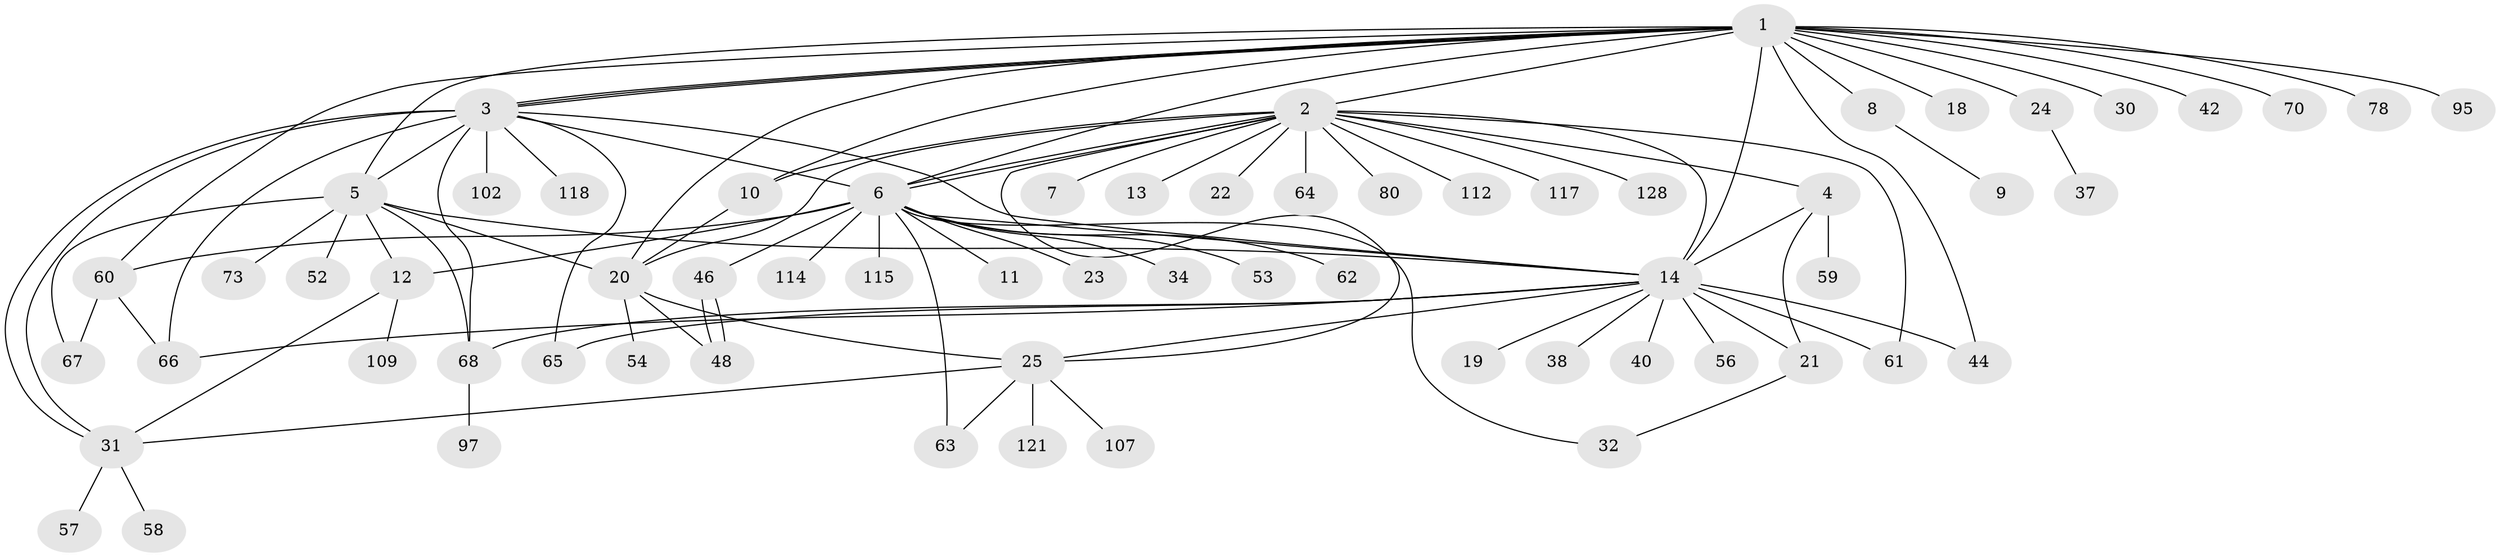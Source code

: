 // original degree distribution, {27: 0.007633587786259542, 19: 0.007633587786259542, 15: 0.007633587786259542, 4: 0.06870229007633588, 13: 0.007633587786259542, 21: 0.007633587786259542, 2: 0.24427480916030533, 1: 0.4580152671755725, 3: 0.1297709923664122, 23: 0.007633587786259542, 6: 0.022900763358778626, 5: 0.007633587786259542, 7: 0.015267175572519083, 8: 0.007633587786259542}
// Generated by graph-tools (version 1.1) at 2025/18/03/04/25 18:18:25]
// undirected, 65 vertices, 99 edges
graph export_dot {
graph [start="1"]
  node [color=gray90,style=filled];
  1;
  2;
  3;
  4;
  5 [super="+35+26+45"];
  6 [super="+55+39+47"];
  7 [super="+82"];
  8;
  9;
  10 [super="+51+17"];
  11;
  12;
  13;
  14 [super="+41+101+85+92+93+106+119+122+105+15+50+29+27+16+49+43"];
  18;
  19;
  20 [super="+36"];
  21;
  22 [super="+89"];
  23;
  24 [super="+69"];
  25 [super="+28"];
  30 [super="+79"];
  31 [super="+130"];
  32 [super="+75"];
  34;
  37;
  38 [super="+71"];
  40;
  42 [super="+127"];
  44;
  46 [super="+74"];
  48;
  52;
  53;
  54;
  56;
  57;
  58;
  59;
  60 [super="+99"];
  61;
  62;
  63 [super="+108"];
  64 [super="+120"];
  65;
  66;
  67 [super="+116"];
  68 [super="+87+104"];
  70;
  73;
  78;
  80;
  95;
  97;
  102;
  107;
  109;
  112;
  114;
  115;
  117;
  118;
  121;
  128;
  1 -- 2;
  1 -- 3;
  1 -- 3;
  1 -- 3;
  1 -- 5;
  1 -- 8;
  1 -- 14 [weight=6];
  1 -- 18;
  1 -- 24;
  1 -- 30 [weight=3];
  1 -- 42;
  1 -- 44;
  1 -- 70;
  1 -- 78;
  1 -- 95;
  1 -- 60;
  1 -- 10;
  1 -- 20;
  1 -- 6;
  2 -- 4;
  2 -- 6 [weight=2];
  2 -- 6;
  2 -- 7;
  2 -- 10;
  2 -- 13;
  2 -- 14 [weight=2];
  2 -- 22;
  2 -- 25;
  2 -- 61;
  2 -- 64;
  2 -- 80;
  2 -- 112;
  2 -- 117;
  2 -- 128;
  2 -- 20;
  3 -- 5 [weight=3];
  3 -- 6;
  3 -- 31;
  3 -- 31;
  3 -- 65;
  3 -- 66;
  3 -- 102;
  3 -- 118;
  3 -- 68;
  3 -- 14;
  4 -- 21;
  4 -- 59;
  4 -- 14;
  5 -- 12;
  5 -- 52;
  5 -- 67;
  5 -- 14 [weight=3];
  5 -- 20;
  5 -- 73;
  5 -- 68;
  6 -- 11;
  6 -- 12;
  6 -- 23;
  6 -- 32;
  6 -- 34;
  6 -- 46;
  6 -- 53;
  6 -- 60;
  6 -- 62;
  6 -- 63;
  6 -- 114;
  6 -- 115;
  6 -- 14 [weight=2];
  8 -- 9;
  10 -- 20;
  12 -- 31;
  12 -- 109;
  14 -- 19;
  14 -- 21;
  14 -- 38;
  14 -- 44;
  14 -- 56;
  14 -- 66;
  14 -- 68;
  14 -- 40;
  14 -- 61;
  14 -- 65;
  14 -- 25;
  20 -- 48;
  20 -- 54;
  20 -- 25;
  21 -- 32;
  24 -- 37;
  25 -- 31;
  25 -- 121;
  25 -- 107;
  25 -- 63;
  31 -- 57;
  31 -- 58;
  46 -- 48;
  46 -- 48;
  60 -- 66;
  60 -- 67;
  68 -- 97;
}
